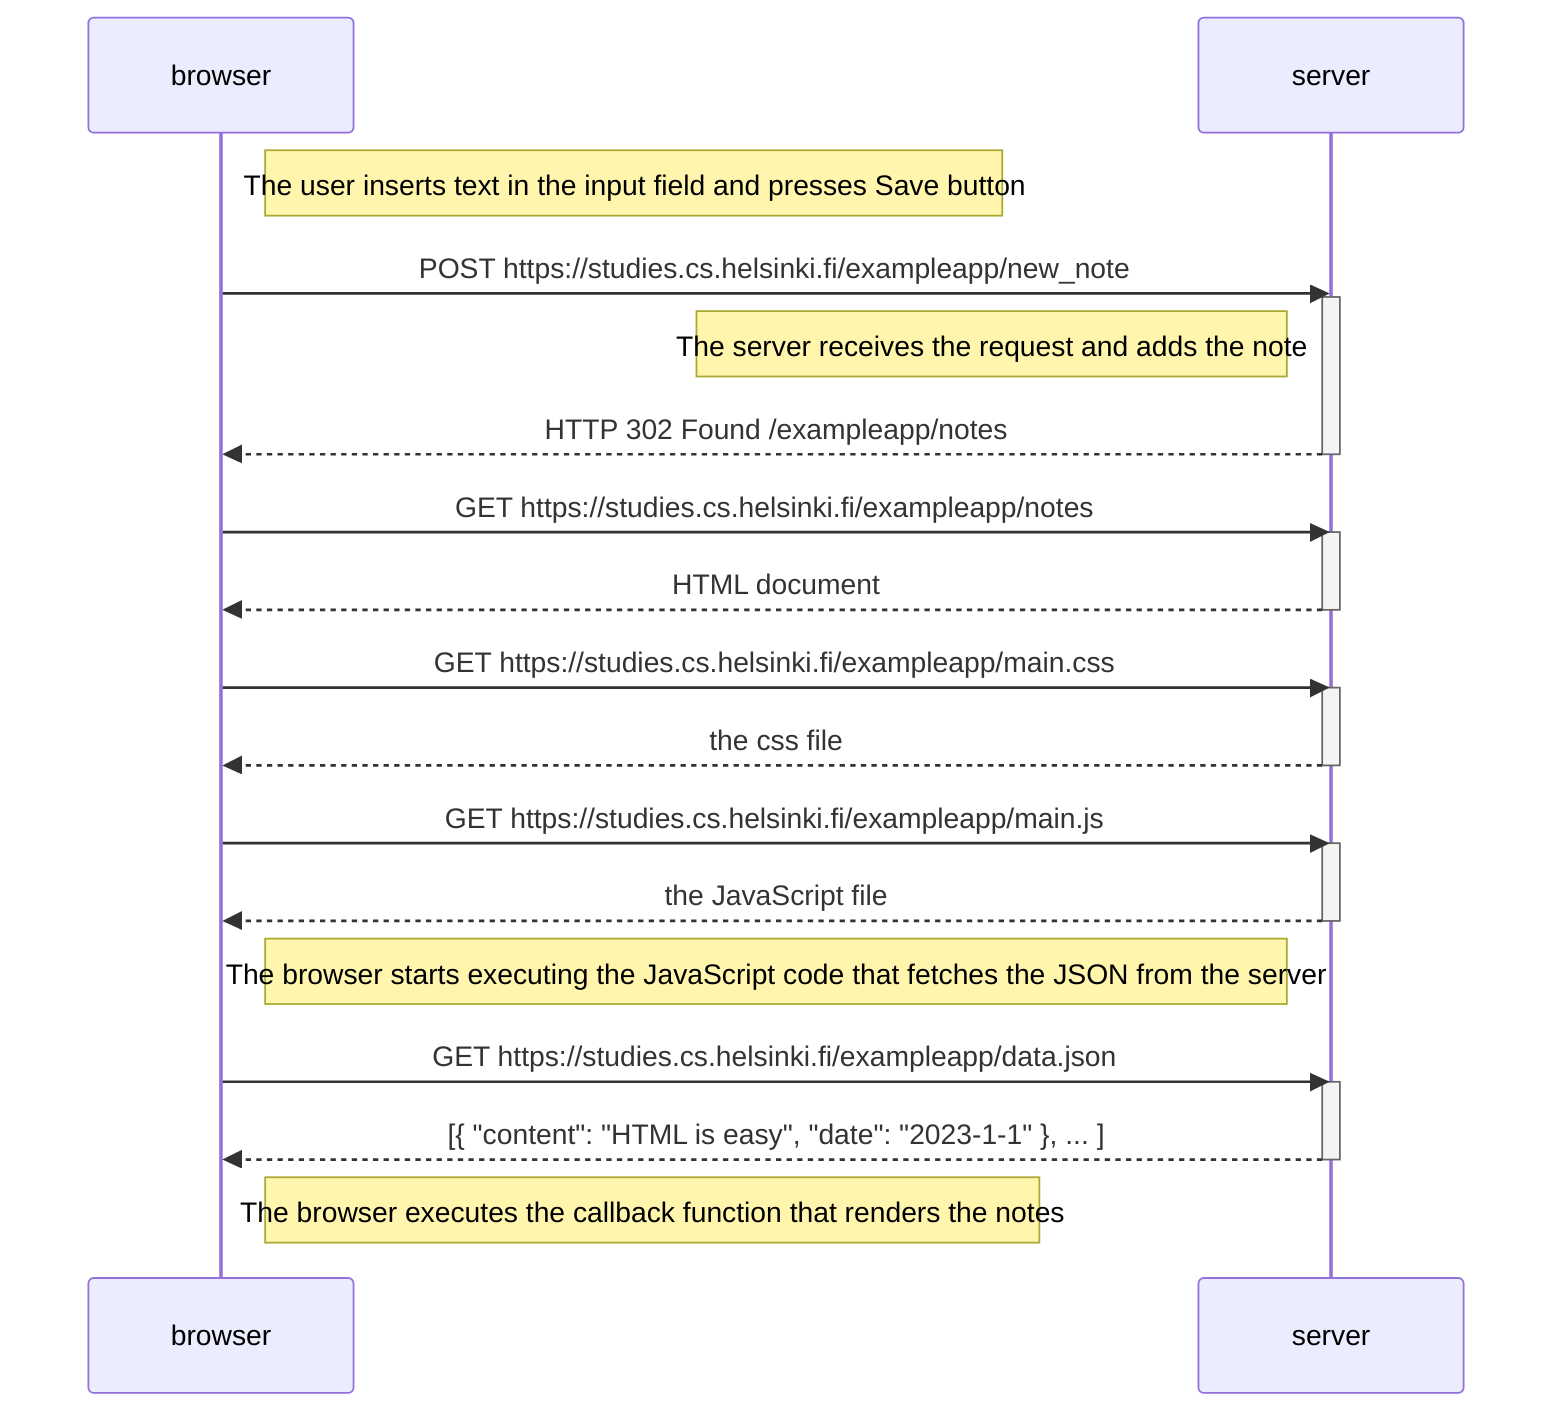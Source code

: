 sequenceDiagram
    participant browser
    participant server

    Note right of browser: The user inserts text in the input field and presses Save button
    browser->>server: POST https://studies.cs.helsinki.fi/exampleapp/new_note
    activate server
    Note left of server: The server receives the request and adds the note
    server-->>browser: HTTP 302 Found /exampleapp/notes
    deactivate server
    
    browser->>server: GET https://studies.cs.helsinki.fi/exampleapp/notes
    activate server
    server-->>browser: HTML document
    deactivate server

    browser->>server: GET https://studies.cs.helsinki.fi/exampleapp/main.css
    activate server
    server-->>browser: the css file
    deactivate server

    browser->>server: GET https://studies.cs.helsinki.fi/exampleapp/main.js
    activate server
    server-->>browser: the JavaScript file
    deactivate server

    Note right of browser: The browser starts executing the JavaScript code that fetches the JSON from the server

    browser->>server: GET https://studies.cs.helsinki.fi/exampleapp/data.json
    activate server
    server-->>browser: [{ "content": "HTML is easy", "date": "2023-1-1" }, ... ]
    deactivate server

    Note right of browser: The browser executes the callback function that renders the notes